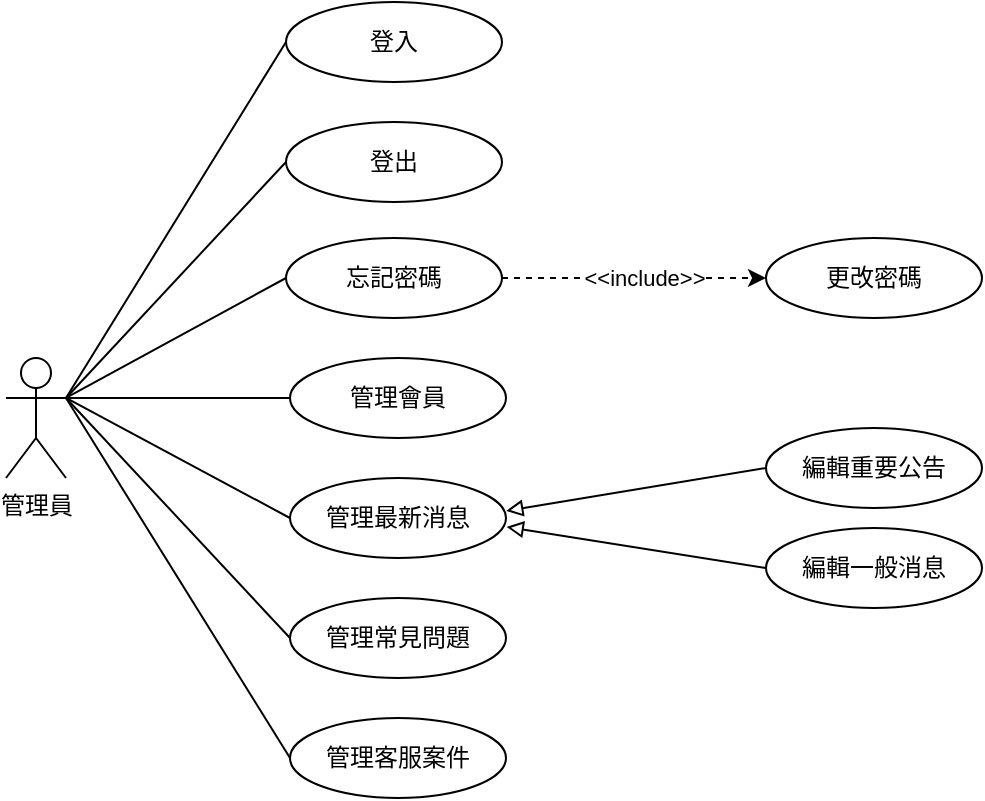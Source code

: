 <mxfile version="21.6.5" type="device">
  <diagram name="Page-1" id="SuZEew9TOA1hloKFOrxG">
    <mxGraphModel dx="1418" dy="828" grid="1" gridSize="10" guides="1" tooltips="1" connect="1" arrows="1" fold="1" page="1" pageScale="1" pageWidth="827" pageHeight="1169" math="0" shadow="0">
      <root>
        <mxCell id="0" />
        <mxCell id="1" parent="0" />
        <mxCell id="WXgjw30DrMRq_QYT7Y3j-2" value="管理員" style="shape=umlActor;verticalLabelPosition=bottom;verticalAlign=top;html=1;outlineConnect=0;" parent="1" vertex="1">
          <mxGeometry x="90" y="395" width="30" height="60" as="geometry" />
        </mxCell>
        <mxCell id="WXgjw30DrMRq_QYT7Y3j-3" style="rounded=0;orthogonalLoop=1;jettySize=auto;html=1;exitX=1;exitY=0.333;exitDx=0;exitDy=0;exitPerimeter=0;entryX=0;entryY=0.5;entryDx=0;entryDy=0;endArrow=none;endFill=0;" parent="1" source="WXgjw30DrMRq_QYT7Y3j-2" target="WXgjw30DrMRq_QYT7Y3j-8" edge="1">
          <mxGeometry relative="1" as="geometry">
            <mxPoint x="90" y="455" as="sourcePoint" />
            <mxPoint x="242" y="315" as="targetPoint" />
          </mxGeometry>
        </mxCell>
        <mxCell id="WXgjw30DrMRq_QYT7Y3j-5" style="rounded=0;orthogonalLoop=1;jettySize=auto;html=1;exitX=1;exitY=0.333;exitDx=0;exitDy=0;exitPerimeter=0;entryX=0;entryY=0.5;entryDx=0;entryDy=0;endArrow=none;endFill=0;" parent="1" source="WXgjw30DrMRq_QYT7Y3j-2" target="WXgjw30DrMRq_QYT7Y3j-15" edge="1">
          <mxGeometry relative="1" as="geometry">
            <mxPoint x="90" y="455" as="sourcePoint" />
            <mxPoint x="242" y="430" as="targetPoint" />
          </mxGeometry>
        </mxCell>
        <mxCell id="WXgjw30DrMRq_QYT7Y3j-6" style="rounded=0;orthogonalLoop=1;jettySize=auto;html=1;entryX=0;entryY=0.5;entryDx=0;entryDy=0;endArrow=none;endFill=0;exitX=1;exitY=0.333;exitDx=0;exitDy=0;exitPerimeter=0;" parent="1" source="WXgjw30DrMRq_QYT7Y3j-2" target="WXgjw30DrMRq_QYT7Y3j-16" edge="1">
          <mxGeometry relative="1" as="geometry">
            <mxPoint x="80" y="445" as="sourcePoint" />
            <mxPoint x="242" y="490" as="targetPoint" />
          </mxGeometry>
        </mxCell>
        <mxCell id="WXgjw30DrMRq_QYT7Y3j-7" style="rounded=0;orthogonalLoop=1;jettySize=auto;html=1;entryX=0;entryY=0.5;entryDx=0;entryDy=0;endArrow=none;endFill=0;exitX=1;exitY=0.333;exitDx=0;exitDy=0;exitPerimeter=0;" parent="1" source="WXgjw30DrMRq_QYT7Y3j-2" target="WXgjw30DrMRq_QYT7Y3j-17" edge="1">
          <mxGeometry relative="1" as="geometry">
            <mxPoint x="90" y="455" as="sourcePoint" />
            <mxPoint x="242" y="550" as="targetPoint" />
          </mxGeometry>
        </mxCell>
        <mxCell id="WXgjw30DrMRq_QYT7Y3j-8" value="管理會員" style="ellipse;whiteSpace=wrap;html=1;container=0;" parent="1" vertex="1">
          <mxGeometry x="232" y="395" width="108" height="40" as="geometry" />
        </mxCell>
        <mxCell id="WXgjw30DrMRq_QYT7Y3j-15" value="管理最新消息" style="ellipse;whiteSpace=wrap;html=1;container=0;" parent="1" vertex="1">
          <mxGeometry x="232" y="455" width="108" height="40" as="geometry" />
        </mxCell>
        <mxCell id="WXgjw30DrMRq_QYT7Y3j-16" value="管理常見問題" style="ellipse;whiteSpace=wrap;html=1;container=0;" parent="1" vertex="1">
          <mxGeometry x="232" y="515" width="108" height="40" as="geometry" />
        </mxCell>
        <mxCell id="WXgjw30DrMRq_QYT7Y3j-17" value="管理客服案件" style="ellipse;whiteSpace=wrap;html=1;container=0;" parent="1" vertex="1">
          <mxGeometry x="232" y="575" width="108" height="40" as="geometry" />
        </mxCell>
        <mxCell id="WXgjw30DrMRq_QYT7Y3j-25" value="登出" style="ellipse;whiteSpace=wrap;html=1;container=0;" parent="1" vertex="1">
          <mxGeometry x="230" y="277" width="108" height="40" as="geometry" />
        </mxCell>
        <mxCell id="WXgjw30DrMRq_QYT7Y3j-26" style="rounded=0;orthogonalLoop=1;jettySize=auto;html=1;exitX=1;exitY=0.333;exitDx=0;exitDy=0;exitPerimeter=0;entryX=0;entryY=0.5;entryDx=0;entryDy=0;endArrow=none;endFill=0;" parent="1" source="WXgjw30DrMRq_QYT7Y3j-2" target="WXgjw30DrMRq_QYT7Y3j-25" edge="1">
          <mxGeometry relative="1" as="geometry">
            <mxPoint x="140" y="465" as="sourcePoint" />
            <mxPoint x="242" y="245" as="targetPoint" />
          </mxGeometry>
        </mxCell>
        <mxCell id="WXgjw30DrMRq_QYT7Y3j-28" value="登入" style="ellipse;whiteSpace=wrap;html=1;container=0;" parent="1" vertex="1">
          <mxGeometry x="230" y="217" width="108" height="40" as="geometry" />
        </mxCell>
        <mxCell id="WXgjw30DrMRq_QYT7Y3j-30" style="rounded=0;orthogonalLoop=1;jettySize=auto;html=1;exitX=1;exitY=0.333;exitDx=0;exitDy=0;exitPerimeter=0;entryX=0;entryY=0.5;entryDx=0;entryDy=0;endArrow=none;endFill=0;" parent="1" source="WXgjw30DrMRq_QYT7Y3j-2" target="WXgjw30DrMRq_QYT7Y3j-28" edge="1">
          <mxGeometry relative="1" as="geometry">
            <mxPoint x="140" y="465" as="sourcePoint" />
            <mxPoint x="240" y="305" as="targetPoint" />
          </mxGeometry>
        </mxCell>
        <mxCell id="WXgjw30DrMRq_QYT7Y3j-31" style="rounded=0;orthogonalLoop=1;jettySize=auto;html=1;endArrow=block;endFill=0;exitX=0;exitY=0.5;exitDx=0;exitDy=0;entryX=1.001;entryY=0.411;entryDx=0;entryDy=0;entryPerimeter=0;" parent="1" source="WXgjw30DrMRq_QYT7Y3j-33" target="WXgjw30DrMRq_QYT7Y3j-15" edge="1">
          <mxGeometry relative="1" as="geometry">
            <mxPoint x="430" y="470" as="sourcePoint" />
            <mxPoint x="341" y="472" as="targetPoint" />
          </mxGeometry>
        </mxCell>
        <mxCell id="WXgjw30DrMRq_QYT7Y3j-33" value="編輯重要公告" style="ellipse;whiteSpace=wrap;html=1;container=0;" parent="1" vertex="1">
          <mxGeometry x="470" y="430" width="108" height="40" as="geometry" />
        </mxCell>
        <mxCell id="WXgjw30DrMRq_QYT7Y3j-34" style="rounded=0;orthogonalLoop=1;jettySize=auto;html=1;endArrow=block;endFill=0;exitX=0;exitY=0.5;exitDx=0;exitDy=0;entryX=1.003;entryY=0.611;entryDx=0;entryDy=0;entryPerimeter=0;" parent="1" source="WXgjw30DrMRq_QYT7Y3j-36" target="WXgjw30DrMRq_QYT7Y3j-15" edge="1">
          <mxGeometry relative="1" as="geometry">
            <mxPoint x="490" y="590" as="sourcePoint" />
            <mxPoint x="350" y="490" as="targetPoint" />
          </mxGeometry>
        </mxCell>
        <mxCell id="WXgjw30DrMRq_QYT7Y3j-36" value="編輯一般消息" style="ellipse;whiteSpace=wrap;html=1;container=0;" parent="1" vertex="1">
          <mxGeometry x="470" y="480" width="108" height="40" as="geometry" />
        </mxCell>
        <mxCell id="wSWPm3iXLJAQjEurI_lx-3" value="忘記密碼" style="ellipse;whiteSpace=wrap;html=1;container=0;" parent="1" vertex="1">
          <mxGeometry x="230" y="335" width="108" height="40" as="geometry" />
        </mxCell>
        <mxCell id="wSWPm3iXLJAQjEurI_lx-4" style="rounded=0;orthogonalLoop=1;jettySize=auto;html=1;exitX=1;exitY=0.333;exitDx=0;exitDy=0;exitPerimeter=0;entryX=0;entryY=0.5;entryDx=0;entryDy=0;endArrow=none;endFill=0;" parent="1" source="WXgjw30DrMRq_QYT7Y3j-2" target="wSWPm3iXLJAQjEurI_lx-3" edge="1">
          <mxGeometry relative="1" as="geometry">
            <mxPoint x="120" y="470" as="sourcePoint" />
            <mxPoint x="242" y="300" as="targetPoint" />
          </mxGeometry>
        </mxCell>
        <mxCell id="wSWPm3iXLJAQjEurI_lx-5" style="rounded=0;orthogonalLoop=1;jettySize=auto;html=1;endArrow=classic;endFill=1;exitX=1;exitY=0.5;exitDx=0;exitDy=0;entryX=0;entryY=0.5;entryDx=0;entryDy=0;dashed=1;" parent="1" source="wSWPm3iXLJAQjEurI_lx-3" target="wSWPm3iXLJAQjEurI_lx-6" edge="1">
          <mxGeometry relative="1" as="geometry">
            <mxPoint x="440" y="460" as="sourcePoint" />
            <mxPoint x="480" y="500" as="targetPoint" />
          </mxGeometry>
        </mxCell>
        <mxCell id="wSWPm3iXLJAQjEurI_lx-8" value="&amp;lt;&amp;lt;include&amp;gt;&amp;gt;" style="edgeLabel;html=1;align=center;verticalAlign=middle;resizable=0;points=[];" parent="wSWPm3iXLJAQjEurI_lx-5" vertex="1" connectable="0">
          <mxGeometry x="0.069" relative="1" as="geometry">
            <mxPoint as="offset" />
          </mxGeometry>
        </mxCell>
        <mxCell id="wSWPm3iXLJAQjEurI_lx-6" value="更改密碼" style="ellipse;whiteSpace=wrap;html=1;container=0;" parent="1" vertex="1">
          <mxGeometry x="470" y="335" width="108" height="40" as="geometry" />
        </mxCell>
      </root>
    </mxGraphModel>
  </diagram>
</mxfile>

